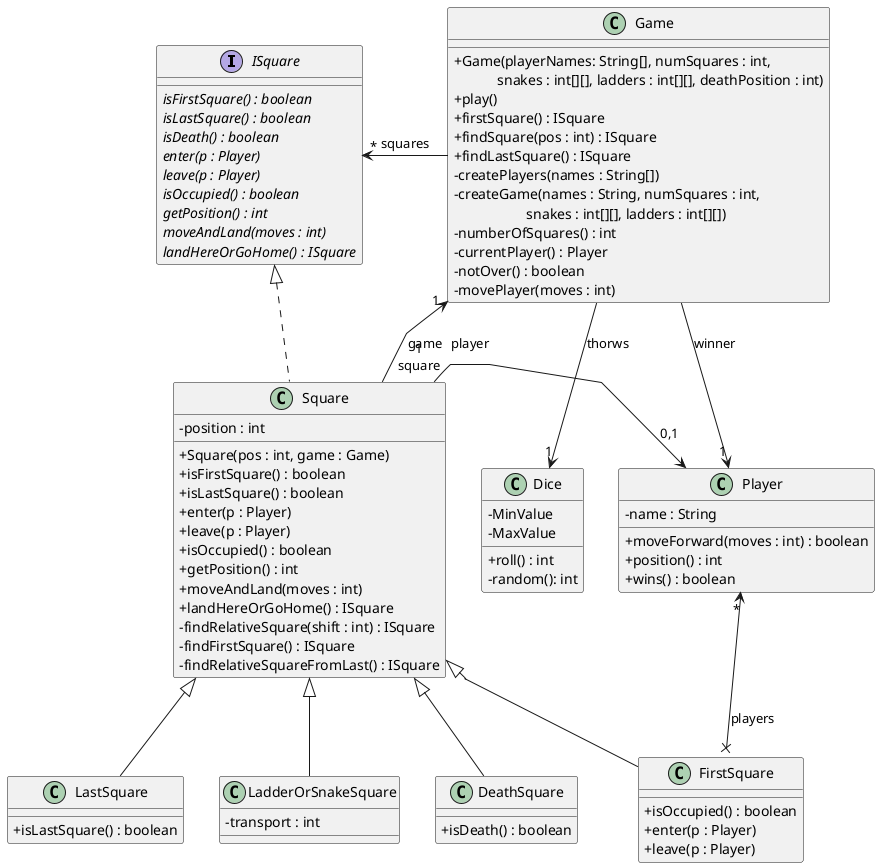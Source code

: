 @startuml 

skinparam classAttributeIconSize 0
skinparam linetype polyline

interface ISquare {
    {abstract} isFirstSquare() : boolean
    {abstract} isLastSquare() : boolean
    {abstract} isDeath() : boolean
    {abstract} enter(p : Player)
    {abstract} leave(p : Player)
    {abstract} isOccupied() : boolean
    {abstract} getPosition() : int
    {abstract} moveAndLand(moves : int)
    {abstract} landHereOrGoHome() : ISquare
}

class Square implements ISquare {
    - position : int
    + Square(pos : int, game : Game)
    + isFirstSquare() : boolean
    + isLastSquare() : boolean
    + enter(p : Player)
    + leave(p : Player)
    + isOccupied() : boolean
    + getPosition() : int
    + moveAndLand(moves : int)
    + landHereOrGoHome() : ISquare
    - findRelativeSquare(shift : int) : ISquare
    - findFirstSquare() : ISquare
    - findRelativeSquareFromLast() : ISquare
}

class Player {
- name : String
+ moveForward(moves : int) : boolean
+ position() : int 
+ wins() : boolean
}

class Dice {
- MinValue
- MaxValue
+ roll() : int
- random(): int
}

class Game {
+ Game(playerNames: String[], numSquares : int, \n\t    snakes : int[][], ladders : int[][], deathPosition : int)
+ play()
+ firstSquare() : ISquare 
+ findSquare(pos : int) : ISquare
+ findLastSquare() : ISquare
- createPlayers(names : String[])
- createGame(names : String, numSquares : int, \n\t\t    snakes : int[][], ladders : int[][]) 
- numberOfSquares() : int
- currentPlayer() : Player 
- notOver() : boolean 
- movePlayer(moves : int)
}

class LastSquare extends Square {
    + isLastSquare() : boolean
}

class LadderOrSnakeSquare extends Square {
    - transport : int
}

class FirstSquare extends Square {
    + isOccupied() : boolean
    + enter(p : Player)
    + leave(p : Player)
}

class DeathSquare extends Square {
    +isDeath() : boolean
}

Square -up-> "1" Game : game
Game --left--> "*" ISquare : squares
Square "1\nsquare" ----right----> "0,1\n" Player : player
Game -down-> "1" Player : winner
Game -down-> "1" Dice: thorws
FirstSquare x-up-> "*" Player : players
@enduml